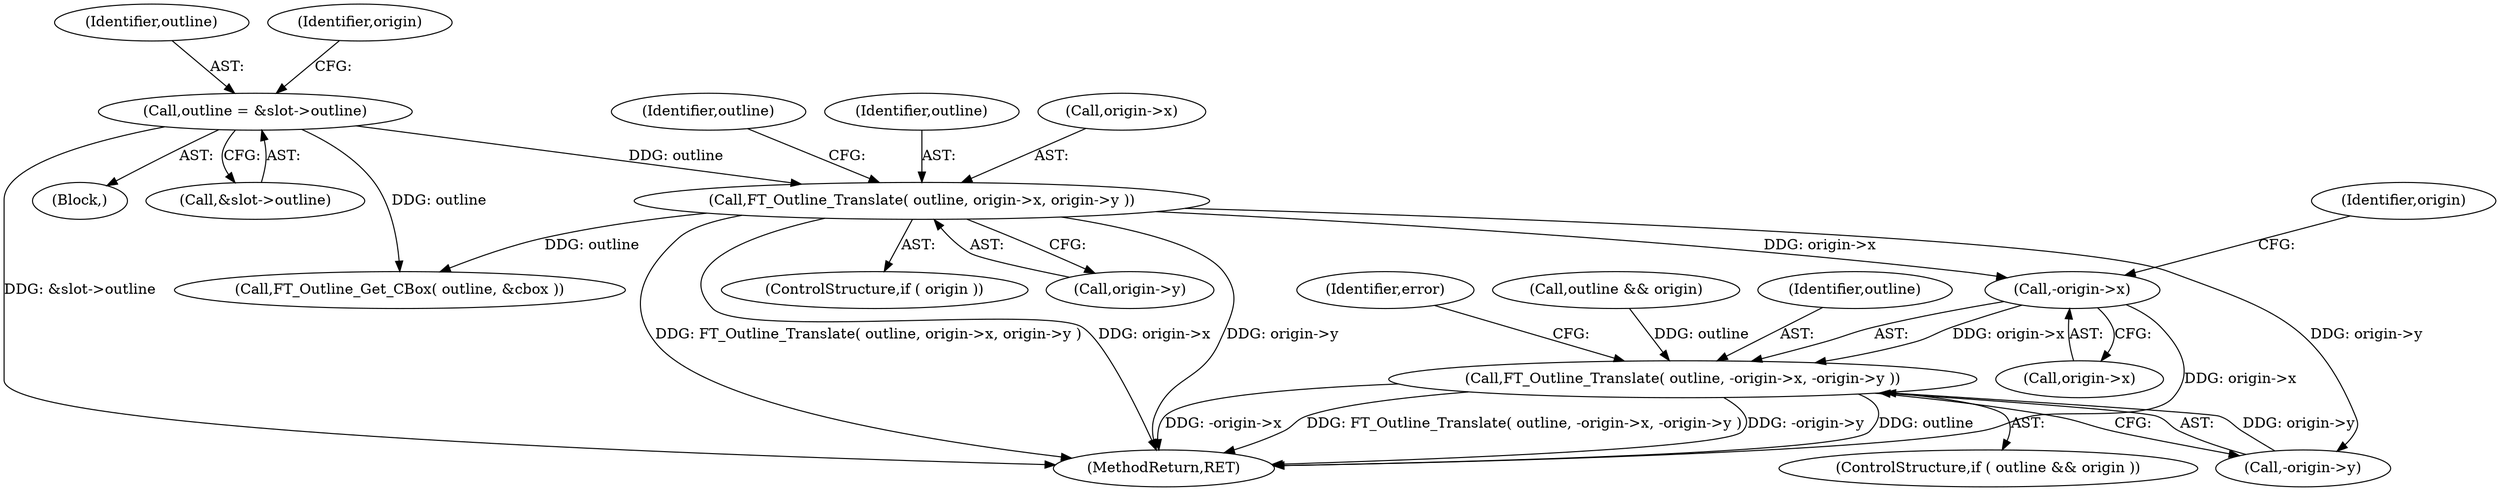 digraph "0_savannah_6305b869d86ff415a33576df6d43729673c66eee_0@pointer" {
"1000643" [label="(Call,-origin->x)"];
"1000181" [label="(Call,FT_Outline_Translate( outline, origin->x, origin->y ))"];
"1000173" [label="(Call,outline = &slot->outline)"];
"1000641" [label="(Call,FT_Outline_Translate( outline, -origin->x, -origin->y ))"];
"1000653" [label="(MethodReturn,RET)"];
"1000644" [label="(Call,origin->x)"];
"1000649" [label="(Identifier,origin)"];
"1000175" [label="(Call,&slot->outline)"];
"1000641" [label="(Call,FT_Outline_Translate( outline, -origin->x, -origin->y ))"];
"1000179" [label="(ControlStructure,if ( origin ))"];
"1000189" [label="(Call,FT_Outline_Get_CBox( outline, &cbox ))"];
"1000642" [label="(Identifier,outline)"];
"1000647" [label="(Call,-origin->y)"];
"1000181" [label="(Call,FT_Outline_Translate( outline, origin->x, origin->y ))"];
"1000174" [label="(Identifier,outline)"];
"1000190" [label="(Identifier,outline)"];
"1000182" [label="(Identifier,outline)"];
"1000173" [label="(Call,outline = &slot->outline)"];
"1000186" [label="(Call,origin->y)"];
"1000652" [label="(Identifier,error)"];
"1000637" [label="(ControlStructure,if ( outline && origin ))"];
"1000180" [label="(Identifier,origin)"];
"1000183" [label="(Call,origin->x)"];
"1000638" [label="(Call,outline && origin)"];
"1000643" [label="(Call,-origin->x)"];
"1000123" [label="(Block,)"];
"1000643" -> "1000641"  [label="AST: "];
"1000643" -> "1000644"  [label="CFG: "];
"1000644" -> "1000643"  [label="AST: "];
"1000649" -> "1000643"  [label="CFG: "];
"1000643" -> "1000653"  [label="DDG: origin->x"];
"1000643" -> "1000641"  [label="DDG: origin->x"];
"1000181" -> "1000643"  [label="DDG: origin->x"];
"1000181" -> "1000179"  [label="AST: "];
"1000181" -> "1000186"  [label="CFG: "];
"1000182" -> "1000181"  [label="AST: "];
"1000183" -> "1000181"  [label="AST: "];
"1000186" -> "1000181"  [label="AST: "];
"1000190" -> "1000181"  [label="CFG: "];
"1000181" -> "1000653"  [label="DDG: origin->y"];
"1000181" -> "1000653"  [label="DDG: FT_Outline_Translate( outline, origin->x, origin->y )"];
"1000181" -> "1000653"  [label="DDG: origin->x"];
"1000173" -> "1000181"  [label="DDG: outline"];
"1000181" -> "1000189"  [label="DDG: outline"];
"1000181" -> "1000647"  [label="DDG: origin->y"];
"1000173" -> "1000123"  [label="AST: "];
"1000173" -> "1000175"  [label="CFG: "];
"1000174" -> "1000173"  [label="AST: "];
"1000175" -> "1000173"  [label="AST: "];
"1000180" -> "1000173"  [label="CFG: "];
"1000173" -> "1000653"  [label="DDG: &slot->outline"];
"1000173" -> "1000189"  [label="DDG: outline"];
"1000641" -> "1000637"  [label="AST: "];
"1000641" -> "1000647"  [label="CFG: "];
"1000642" -> "1000641"  [label="AST: "];
"1000647" -> "1000641"  [label="AST: "];
"1000652" -> "1000641"  [label="CFG: "];
"1000641" -> "1000653"  [label="DDG: -origin->x"];
"1000641" -> "1000653"  [label="DDG: FT_Outline_Translate( outline, -origin->x, -origin->y )"];
"1000641" -> "1000653"  [label="DDG: -origin->y"];
"1000641" -> "1000653"  [label="DDG: outline"];
"1000638" -> "1000641"  [label="DDG: outline"];
"1000647" -> "1000641"  [label="DDG: origin->y"];
}
